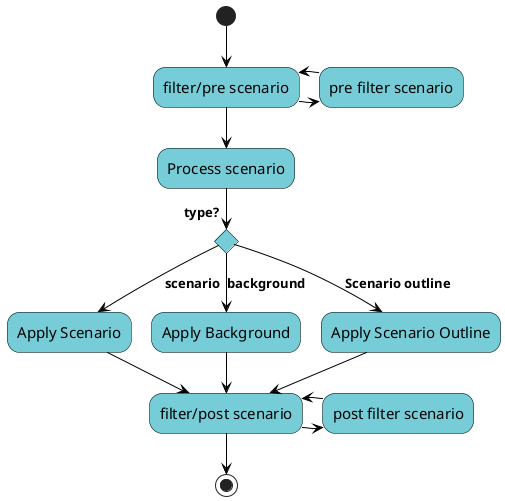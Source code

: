 @startuml
skinparam activity {
BackgroundColor #76CDD8
ArrowColor black
ArrowFontSize 13
ArrowFontStyle bold
ArrowFontName Segoe UI
BorderColor black
FontName Segoe UI
FontSize 15
}
(*) --> "filter/pre scenario"
-right-> "pre filter scenario"
-left-> "filter/pre scenario"
--> "Process scenario"
If "type?"
--> [scenario] "Apply Scenario"
--> "filter/post scenario"
-right-> "post filter scenario"
-left-> "filter/post scenario"
--> (*)
else
-->[background] "Apply Background"
--> "filter/post scenario"
else
-->[Scenario outline] "Apply Scenario Outline"
--> "filter/post scenario"
@enduml
